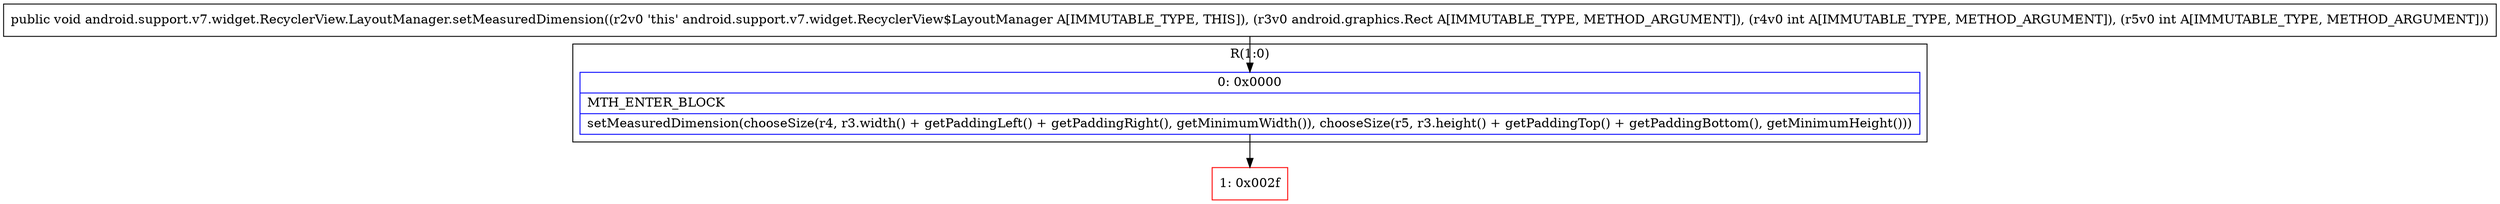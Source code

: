 digraph "CFG forandroid.support.v7.widget.RecyclerView.LayoutManager.setMeasuredDimension(Landroid\/graphics\/Rect;II)V" {
subgraph cluster_Region_681165343 {
label = "R(1:0)";
node [shape=record,color=blue];
Node_0 [shape=record,label="{0\:\ 0x0000|MTH_ENTER_BLOCK\l|setMeasuredDimension(chooseSize(r4, r3.width() + getPaddingLeft() + getPaddingRight(), getMinimumWidth()), chooseSize(r5, r3.height() + getPaddingTop() + getPaddingBottom(), getMinimumHeight()))\l}"];
}
Node_1 [shape=record,color=red,label="{1\:\ 0x002f}"];
MethodNode[shape=record,label="{public void android.support.v7.widget.RecyclerView.LayoutManager.setMeasuredDimension((r2v0 'this' android.support.v7.widget.RecyclerView$LayoutManager A[IMMUTABLE_TYPE, THIS]), (r3v0 android.graphics.Rect A[IMMUTABLE_TYPE, METHOD_ARGUMENT]), (r4v0 int A[IMMUTABLE_TYPE, METHOD_ARGUMENT]), (r5v0 int A[IMMUTABLE_TYPE, METHOD_ARGUMENT])) }"];
MethodNode -> Node_0;
Node_0 -> Node_1;
}

